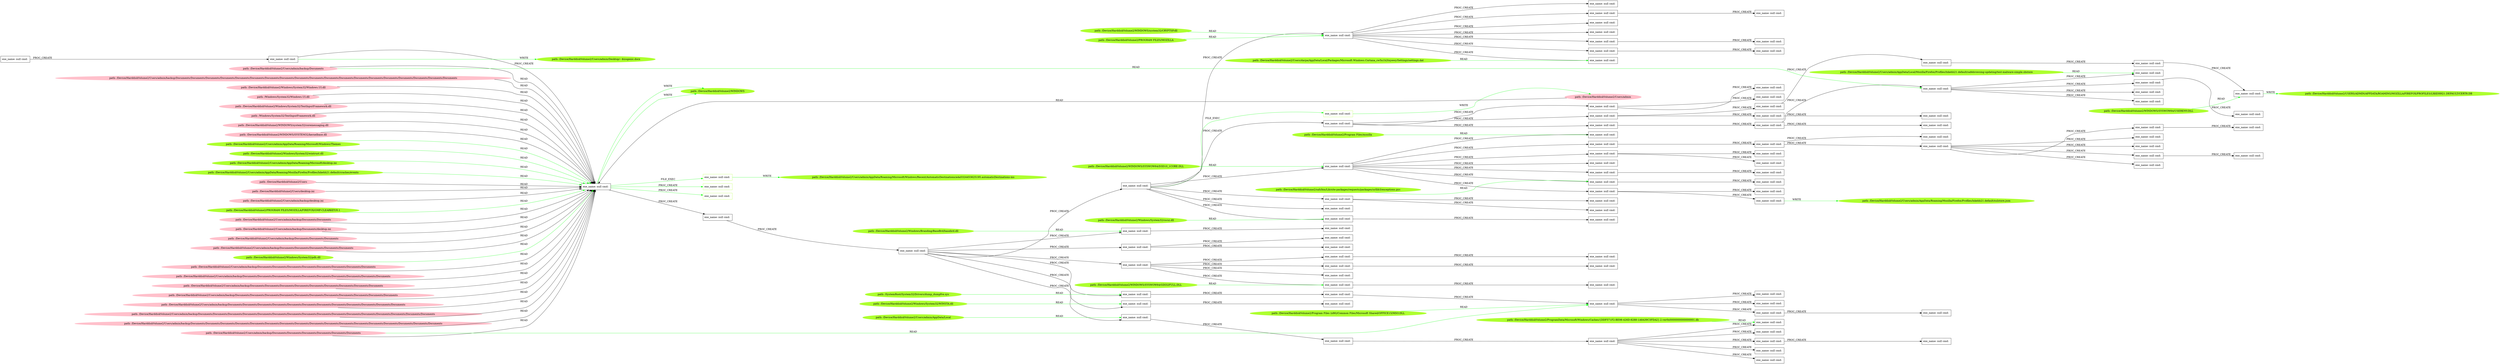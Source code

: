 digraph {
	rankdir=LR
	154 [label="exe_name: null cmd: " color=black shape=box style=solid]
	169 [label="exe_name: null cmd: " color=greenyellow shape=box style=solid]
	154 -> 169 [label=FILE_EXEC color=green]
	20 [label="exe_name: null cmd: " color=black shape=box style=solid]
	183 [label="exe_name: null cmd: " color=greenyellow shape=box style=solid]
	20 -> 183 [label=FILE_EXEC color=green]
	179 [label="path: /Device/HarddiskVolume2/Users/admin/AppData/Roaming/Microsoft/desktop.ini" color=greenyellow shape=oval style=filled]
	154 [label="exe_name: null cmd: " color=black shape=box style=solid]
	179 -> 154 [label=READ color=green]
	181 [label="path: /Device/HarddiskVolume2/Windows/Branding/BaseBrd/basebrd.dll" color=greenyellow shape=oval style=filled]
	38 [label="exe_name: null cmd: " color=black shape=box style=solid]
	181 -> 38 [label=READ color=green]
	144 [label="exe_name: null cmd: " color=black shape=box style=solid]
	155 [label="exe_name: null cmd: " color=black shape=box style=solid]
	144 -> 155 [label=PROC_CREATE color=black]
	155 [label="exe_name: null cmd: " color=black shape=box style=solid]
	154 [label="exe_name: null cmd: " color=black shape=box style=solid]
	155 -> 154 [label=PROC_CREATE color=black]
	129 [label="path: /Device/HarddiskVolume2/Users/admin" color=pink shape=oval style=filled]
	154 [label="exe_name: null cmd: " color=black shape=box style=solid]
	129 -> 154 [label=READ color=black]
	136 [label="path: /Device/HarddiskVolume2/Users" color=pink shape=oval style=filled]
	154 [label="exe_name: null cmd: " color=black shape=box style=solid]
	136 -> 154 [label=READ color=black]
	153 [label="path: /Device/HarddiskVolume2/Users/desktop.ini" color=pink shape=oval style=filled]
	154 [label="exe_name: null cmd: " color=black shape=box style=solid]
	153 -> 154 [label=READ color=black]
	133 [label="path: /Device/HarddiskVolume2/Users/admin/backup/desktop.ini" color=pink shape=oval style=filled]
	154 [label="exe_name: null cmd: " color=black shape=box style=solid]
	133 -> 154 [label=READ color=black]
	137 [label="path: /Device/HarddiskVolume2/Users/admin/backup/Documents" color=pink shape=oval style=filled]
	109 [label="exe_name: null cmd: " color=black shape=box style=solid]
	137 -> 109 [label=READ color=green]
	137 [label="path: /Device/HarddiskVolume2/Users/admin/backup/Documents" color=pink shape=oval style=filled]
	154 [label="exe_name: null cmd: " color=black shape=box style=solid]
	137 -> 154 [label=READ color=black]
	143 [label="path: /Device/HarddiskVolume2/Users/admin/backup/Documents/Documents" color=pink shape=oval style=filled]
	154 [label="exe_name: null cmd: " color=black shape=box style=solid]
	143 -> 154 [label=READ color=black]
	163 [label="path: /Device/HarddiskVolume2/Users/admin/backup/Documents/desktop.ini" color=pink shape=oval style=filled]
	154 [label="exe_name: null cmd: " color=black shape=box style=solid]
	163 -> 154 [label=READ color=black]
	147 [label="path: /Device/HarddiskVolume2/Users/admin/backup/Documents/Documents/Documents" color=pink shape=oval style=filled]
	154 [label="exe_name: null cmd: " color=black shape=box style=solid]
	147 -> 154 [label=READ color=black]
	139 [label="path: /Device/HarddiskVolume2/Users/admin/backup/Documents/Documents/Documents/Documents/Documents" color=pink shape=oval style=filled]
	154 [label="exe_name: null cmd: " color=black shape=box style=solid]
	139 -> 154 [label=READ color=black]
	145 [label="path: /Device/HarddiskVolume2/Users/admin/backup/Documents/Documents/Documents/Documents/Documents/Documents" color=pink shape=oval style=filled]
	154 [label="exe_name: null cmd: " color=black shape=box style=solid]
	145 -> 154 [label=READ color=black]
	145 [label="path: /Device/HarddiskVolume2/Users/admin/backup/Documents/Documents/Documents/Documents/Documents/Documents" color=pink shape=oval style=filled]
	16 [label="exe_name: null cmd: " color=black shape=box style=solid]
	145 -> 16 [label=READ color=green]
	146 [label="path: /Device/HarddiskVolume2/Users/admin/backup/Documents/Documents/Documents/Documents/Documents/Documents/Documents/Documents" color=pink shape=oval style=filled]
	154 [label="exe_name: null cmd: " color=black shape=box style=solid]
	146 -> 154 [label=READ color=black]
	152 [label="path: /Device/HarddiskVolume2/Users/admin/backup/Documents/Documents/Documents/Documents/Documents/Documents/Documents/Documents/Documents/Documents" color=pink shape=oval style=filled]
	154 [label="exe_name: null cmd: " color=black shape=box style=solid]
	152 -> 154 [label=READ color=black]
	162 [label="path: /Device/HarddiskVolume2/Users/admin/backup/Documents/Documents/Documents/Documents/Documents/Documents/Documents/Documents/Documents" color=pink shape=oval style=filled]
	154 [label="exe_name: null cmd: " color=black shape=box style=solid]
	162 -> 154 [label=READ color=black]
	130 [label="path: /Device/HarddiskVolume2/Users/admin/backup/Documents/Documents/Documents/Documents/Documents/Documents/Documents/Documents/Documents/Documents/Documents" color=pink shape=oval style=filled]
	154 [label="exe_name: null cmd: " color=black shape=box style=solid]
	130 -> 154 [label=READ color=black]
	149 [label="path: /Device/HarddiskVolume2/Users/admin/backup/Documents/Documents/Documents/Documents/Documents/Documents/Documents/Documents/Documents/Documents/Documents/Documents" color=pink shape=oval style=filled]
	154 [label="exe_name: null cmd: " color=black shape=box style=solid]
	149 -> 154 [label=READ color=black]
	135 [label="path: /Device/HarddiskVolume2/Users/admin/backup/Documents/Documents/Documents/Documents/Documents/Documents/Documents/Documents/Documents/Documents/Documents/Documents/Documents/Documents/Documents/Documents" color=pink shape=oval style=filled]
	154 [label="exe_name: null cmd: " color=black shape=box style=solid]
	135 -> 154 [label=READ color=black]
	131 [label="path: /Device/HarddiskVolume2/Users/admin/backup/Documents/Documents/Documents/Documents/Documents/Documents/Documents/Documents/Documents/Documents/Documents/Documents/Documents/Documents/Documents/Documents/Documents" color=pink shape=oval style=filled]
	154 [label="exe_name: null cmd: " color=black shape=box style=solid]
	131 -> 154 [label=READ color=black]
	158 [label="path: /Device/HarddiskVolume2/Users/admin/backup/Documents/Documents/Documents/Documents/Documents/Documents/Documents/Documents/Documents/Documents/Documents/Documents/Documents/Documents/Documents/Documents/Documents/Documents/Documents" color=pink shape=oval style=filled]
	154 [label="exe_name: null cmd: " color=black shape=box style=solid]
	158 -> 154 [label=READ color=black]
	132 [label="path: /Device/HarddiskVolume2/Windows/System32/Windows.UI.dll" color=pink shape=oval style=filled]
	154 [label="exe_name: null cmd: " color=black shape=box style=solid]
	132 -> 154 [label=READ color=black]
	126 [label="path: /Windows/System32/Windows.UI.dll" color=pink shape=oval style=filled]
	154 [label="exe_name: null cmd: " color=black shape=box style=solid]
	126 -> 154 [label=READ color=black]
	142 [label="path: /Device/HarddiskVolume2/Windows/System32/TextInputFramework.dll" color=pink shape=oval style=filled]
	154 [label="exe_name: null cmd: " color=black shape=box style=solid]
	142 -> 154 [label=READ color=black]
	160 [label="path: /Windows/System32/TextInputFramework.dll" color=pink shape=oval style=filled]
	154 [label="exe_name: null cmd: " color=black shape=box style=solid]
	160 -> 154 [label=READ color=black]
	156 [label="path: /Device/HarddiskVolume2/WINDOWS/system32/coremessaging.dll" color=pink shape=oval style=filled]
	154 [label="exe_name: null cmd: " color=black shape=box style=solid]
	156 -> 154 [label=READ color=black]
	127 [label="path: /Device/HarddiskVolume2/WINDOWS/SYSTEM32/kernelbase.dll" color=pink shape=oval style=filled]
	154 [label="exe_name: null cmd: " color=black shape=box style=solid]
	127 -> 154 [label=READ color=black]
	154 [label="exe_name: null cmd: " color=black shape=box style=solid]
	27 [label="exe_name: null cmd: " color=black shape=box style=solid]
	154 -> 27 [label=PROC_CREATE color=black]
	27 [label="exe_name: null cmd: " color=black shape=box style=solid]
	29 [label="exe_name: null cmd: " color=black shape=box style=solid]
	27 -> 29 [label=PROC_CREATE color=black]
	29 [label="exe_name: null cmd: " color=black shape=box style=solid]
	20 [label="exe_name: null cmd: " color=black shape=box style=solid]
	29 -> 20 [label=PROC_CREATE color=black]
	187 [label="path: /Device/HarddiskVolume2/WINDOWS/system32/CRYPTSP.dll" color=greenyellow shape=oval style=filled]
	42 [label="exe_name: null cmd: " color=black shape=box style=solid]
	187 -> 42 [label=READ color=green]
	20 [label="exe_name: null cmd: " color=black shape=box style=solid]
	43 [label="exe_name: null cmd: " color=black shape=box style=solid]
	20 -> 43 [label=PROC_CREATE color=black]
	43 [label="exe_name: null cmd: " color=black shape=box style=solid]
	106 [label="exe_name: null cmd: " color=black shape=box style=solid]
	43 -> 106 [label=PROC_CREATE color=black]
	172 [label="path: /Device/HarddiskVolume2/Users/admin/AppData/Roaming/Microsoft/Windows/Themes" color=greenyellow shape=oval style=filled]
	154 [label="exe_name: null cmd: " color=black shape=box style=solid]
	172 -> 154 [label=READ color=green]
	29 [label="exe_name: null cmd: " color=black shape=box style=solid]
	41 [label="exe_name: null cmd: " color=black shape=box style=solid]
	29 -> 41 [label=PROC_CREATE color=black]
	29 [label="exe_name: null cmd: " color=black shape=box style=solid]
	22 [label="exe_name: null cmd: " color=black shape=box style=solid]
	29 -> 22 [label=PROC_CREATE color=black]
	41 [label="exe_name: null cmd: " color=black shape=box style=solid]
	74 [label="exe_name: null cmd: " color=black shape=box style=solid]
	41 -> 74 [label=PROC_CREATE color=black]
	22 [label="exe_name: null cmd: " color=black shape=box style=solid]
	53 [label="exe_name: null cmd: " color=black shape=box style=solid]
	22 -> 53 [label=PROC_CREATE color=black]
	22 [label="exe_name: null cmd: " color=black shape=box style=solid]
	52 [label="exe_name: null cmd: " color=black shape=box style=solid]
	22 -> 52 [label=PROC_CREATE color=black]
	74 [label="exe_name: null cmd: " color=black shape=box style=solid]
	16 [label="exe_name: null cmd: " color=black shape=box style=solid]
	74 -> 16 [label=PROC_CREATE color=black]
	16 [label="exe_name: null cmd: " color=black shape=box style=solid]
	94 [label="exe_name: null cmd: " color=black shape=box style=solid]
	16 -> 94 [label=PROC_CREATE color=black]
	94 [label="exe_name: null cmd: " color=black shape=box style=solid]
	3 [label="exe_name: null cmd: " color=black shape=box style=solid]
	94 -> 3 [label=PROC_CREATE color=black]
	16 [label="exe_name: null cmd: " color=black shape=box style=solid]
	93 [label="exe_name: null cmd: " color=black shape=box style=solid]
	16 -> 93 [label=PROC_CREATE color=black]
	16 [label="exe_name: null cmd: " color=black shape=box style=solid]
	80 [label="exe_name: null cmd: " color=black shape=box style=solid]
	16 -> 80 [label=PROC_CREATE color=black]
	194 [label="path: /Device/HarddiskVolume2/Program Files/mozilla" color=greenyellow shape=oval style=filled]
	125 [label="exe_name: null cmd: " color=black shape=box style=solid]
	194 -> 125 [label=READ color=green]
	20 [label="exe_name: null cmd: " color=black shape=box style=solid]
	44 [label="exe_name: null cmd: " color=black shape=box style=solid]
	20 -> 44 [label=PROC_CREATE color=black]
	44 [label="exe_name: null cmd: " color=black shape=box style=solid]
	120 [label="exe_name: null cmd: " color=black shape=box style=solid]
	44 -> 120 [label=PROC_CREATE color=black]
	20 [label="exe_name: null cmd: " color=black shape=box style=solid]
	45 [label="exe_name: null cmd: " color=black shape=box style=solid]
	20 -> 45 [label=PROC_CREATE color=black]
	44 [label="exe_name: null cmd: " color=black shape=box style=solid]
	123 [label="exe_name: null cmd: " color=black shape=box style=solid]
	44 -> 123 [label=PROC_CREATE color=black]
	20 [label="exe_name: null cmd: " color=black shape=box style=solid]
	42 [label="exe_name: null cmd: " color=black shape=box style=solid]
	20 -> 42 [label=PROC_CREATE color=black]
	42 [label="exe_name: null cmd: " color=black shape=box style=solid]
	90 [label="exe_name: null cmd: " color=black shape=box style=solid]
	42 -> 90 [label=PROC_CREATE color=black]
	42 [label="exe_name: null cmd: " color=black shape=box style=solid]
	104 [label="exe_name: null cmd: " color=black shape=box style=solid]
	42 -> 104 [label=PROC_CREATE color=black]
	190 [label="path: /Device/HarddiskVolume2/WINDOWS/SYSWOW64/D3D10_1CORE.DLL" color=greenyellow shape=oval style=filled]
	46 [label="exe_name: null cmd: " color=black shape=box style=solid]
	190 -> 46 [label=READ color=green]
	200 [label="path: /Device/HarddiskVolume2/WINDOWS/SYSWOW64/USERENV.DLL" color=greenyellow shape=oval style=filled]
	121 [label="exe_name: null cmd: " color=black shape=box style=solid]
	200 -> 121 [label=READ color=green]
	29 [label="exe_name: null cmd: " color=black shape=box style=solid]
	32 [label="exe_name: null cmd: " color=black shape=box style=solid]
	29 -> 32 [label=PROC_CREATE color=black]
	29 [label="exe_name: null cmd: " color=black shape=box style=solid]
	23 [label="exe_name: null cmd: " color=black shape=box style=solid]
	29 -> 23 [label=PROC_CREATE color=black]
	32 [label="exe_name: null cmd: " color=black shape=box style=solid]
	54 [label="exe_name: null cmd: " color=black shape=box style=solid]
	32 -> 54 [label=PROC_CREATE color=black]
	23 [label="exe_name: null cmd: " color=black shape=box style=solid]
	56 [label="exe_name: null cmd: " color=black shape=box style=solid]
	23 -> 56 [label=PROC_CREATE color=black]
	54 [label="exe_name: null cmd: " color=black shape=box style=solid]
	122 [label="exe_name: null cmd: " color=black shape=box style=solid]
	54 -> 122 [label=PROC_CREATE color=black]
	122 [label="exe_name: null cmd: " color=black shape=box style=solid]
	71 [label="exe_name: null cmd: " color=black shape=box style=solid]
	122 -> 71 [label=PROC_CREATE color=black]
	122 [label="exe_name: null cmd: " color=black shape=box style=solid]
	78 [label="exe_name: null cmd: " color=black shape=box style=solid]
	122 -> 78 [label=PROC_CREATE color=black]
	122 [label="exe_name: null cmd: " color=black shape=box style=solid]
	70 [label="exe_name: null cmd: " color=black shape=box style=solid]
	122 -> 70 [label=PROC_CREATE color=black]
	122 [label="exe_name: null cmd: " color=black shape=box style=solid]
	79 [label="exe_name: null cmd: " color=black shape=box style=solid]
	122 -> 79 [label=PROC_CREATE color=black]
	122 [label="exe_name: null cmd: " color=black shape=box style=solid]
	77 [label="exe_name: null cmd: " color=black shape=box style=solid]
	122 -> 77 [label=PROC_CREATE color=black]
	77 [label="exe_name: null cmd: " color=black shape=box style=solid]
	2 [label="exe_name: null cmd: " color=black shape=box style=solid]
	77 -> 2 [label=PROC_CREATE color=black]
	42 [label="exe_name: null cmd: " color=black shape=box style=solid]
	91 [label="exe_name: null cmd: " color=black shape=box style=solid]
	42 -> 91 [label=PROC_CREATE color=black]
	29 [label="exe_name: null cmd: " color=black shape=box style=solid]
	38 [label="exe_name: null cmd: " color=black shape=box style=solid]
	29 -> 38 [label=PROC_CREATE color=black]
	38 [label="exe_name: null cmd: " color=black shape=box style=solid]
	73 [label="exe_name: null cmd: " color=black shape=box style=solid]
	38 -> 73 [label=PROC_CREATE color=black]
	29 [label="exe_name: null cmd: " color=black shape=box style=solid]
	35 [label="exe_name: null cmd: " color=black shape=box style=solid]
	29 -> 35 [label=PROC_CREATE color=black]
	42 [label="exe_name: null cmd: " color=black shape=box style=solid]
	88 [label="exe_name: null cmd: " color=black shape=box style=solid]
	42 -> 88 [label=PROC_CREATE color=black]
	88 [label="exe_name: null cmd: " color=black shape=box style=solid]
	37 [label="exe_name: null cmd: " color=black shape=box style=solid]
	88 -> 37 [label=PROC_CREATE color=black]
	35 [label="exe_name: null cmd: " color=black shape=box style=solid]
	64 [label="exe_name: null cmd: " color=black shape=box style=solid]
	35 -> 64 [label=PROC_CREATE color=black]
	35 [label="exe_name: null cmd: " color=black shape=box style=solid]
	65 [label="exe_name: null cmd: " color=black shape=box style=solid]
	35 -> 65 [label=PROC_CREATE color=black]
	64 [label="exe_name: null cmd: " color=black shape=box style=solid]
	9 [label="exe_name: null cmd: " color=black shape=box style=solid]
	64 -> 9 [label=PROC_CREATE color=black]
	35 [label="exe_name: null cmd: " color=black shape=box style=solid]
	66 [label="exe_name: null cmd: " color=black shape=box style=solid]
	35 -> 66 [label=PROC_CREATE color=black]
	66 [label="exe_name: null cmd: " color=black shape=box style=solid]
	13 [label="exe_name: null cmd: " color=black shape=box style=solid]
	66 -> 13 [label=PROC_CREATE color=black]
	42 [label="exe_name: null cmd: " color=black shape=box style=solid]
	103 [label="exe_name: null cmd: " color=black shape=box style=solid]
	42 -> 103 [label=PROC_CREATE color=black]
	103 [label="exe_name: null cmd: " color=black shape=box style=solid]
	34 [label="exe_name: null cmd: " color=black shape=box style=solid]
	103 -> 34 [label=PROC_CREATE color=black]
	195 [label="path: /Device/HarddiskVolume2/salt/bin/Lib/site-packages/requests/packages/urllib3/exceptions.pyc" color=greenyellow shape=oval style=filled]
	18 [label="exe_name: null cmd: " color=black shape=box style=solid]
	195 -> 18 [label=READ color=green]
	35 [label="exe_name: null cmd: " color=black shape=box style=solid]
	63 [label="exe_name: null cmd: " color=black shape=box style=solid]
	35 -> 63 [label=PROC_CREATE color=black]
	42 [label="exe_name: null cmd: " color=black shape=box style=solid]
	101 [label="exe_name: null cmd: " color=black shape=box style=solid]
	42 -> 101 [label=PROC_CREATE color=black]
	63 [label="exe_name: null cmd: " color=black shape=box style=solid]
	6 [label="exe_name: null cmd: " color=black shape=box style=solid]
	63 -> 6 [label=PROC_CREATE color=black]
	42 [label="exe_name: null cmd: " color=black shape=box style=solid]
	86 [label="exe_name: null cmd: " color=black shape=box style=solid]
	42 -> 86 [label=PROC_CREATE color=black]
	86 [label="exe_name: null cmd: " color=black shape=box style=solid]
	31 [label="exe_name: null cmd: " color=black shape=box style=solid]
	86 -> 31 [label=PROC_CREATE color=black]
	20 [label="exe_name: null cmd: " color=black shape=box style=solid]
	25 [label="exe_name: null cmd: " color=black shape=box style=solid]
	20 -> 25 [label=PROC_CREATE color=black]
	25 [label="exe_name: null cmd: " color=black shape=box style=solid]
	117 [label="exe_name: null cmd: " color=black shape=box style=solid]
	25 -> 117 [label=PROC_CREATE color=black]
	117 [label="exe_name: null cmd: " color=black shape=box style=solid]
	67 [label="exe_name: null cmd: " color=black shape=box style=solid]
	117 -> 67 [label=PROC_CREATE color=black]
	117 [label="exe_name: null cmd: " color=black shape=box style=solid]
	61 [label="exe_name: null cmd: " color=black shape=box style=solid]
	117 -> 61 [label=PROC_CREATE color=black]
	25 [label="exe_name: null cmd: " color=black shape=box style=solid]
	115 [label="exe_name: null cmd: " color=black shape=box style=solid]
	25 -> 115 [label=PROC_CREATE color=black]
	115 [label="exe_name: null cmd: " color=black shape=box style=solid]
	60 [label="exe_name: null cmd: " color=black shape=box style=solid]
	115 -> 60 [label=PROC_CREATE color=black]
	60 [label="exe_name: null cmd: " color=black shape=box style=solid]
	108 [label="exe_name: null cmd: " color=black shape=box style=solid]
	60 -> 108 [label=PROC_CREATE color=black]
	60 [label="exe_name: null cmd: " color=black shape=box style=solid]
	109 [label="exe_name: null cmd: " color=black shape=box style=solid]
	60 -> 109 [label=PROC_CREATE color=black]
	109 [label="exe_name: null cmd: " color=black shape=box style=solid]
	99 [label="exe_name: null cmd: " color=black shape=box style=solid]
	109 -> 99 [label=PROC_CREATE color=black]
	99 [label="exe_name: null cmd: " color=black shape=box style=solid]
	116 [label="exe_name: null cmd: " color=black shape=box style=solid]
	99 -> 116 [label=PROC_CREATE color=black]
	109 [label="exe_name: null cmd: " color=black shape=box style=solid]
	87 [label="exe_name: null cmd: " color=black shape=box style=solid]
	109 -> 87 [label=PROC_CREATE color=black]
	109 [label="exe_name: null cmd: " color=black shape=box style=solid]
	98 [label="exe_name: null cmd: " color=black shape=box style=solid]
	109 -> 98 [label=PROC_CREATE color=black]
	109 [label="exe_name: null cmd: " color=black shape=box style=solid]
	100 [label="exe_name: null cmd: " color=black shape=box style=solid]
	109 -> 100 [label=PROC_CREATE color=black]
	20 [label="exe_name: null cmd: " color=black shape=box style=solid]
	46 [label="exe_name: null cmd: " color=black shape=box style=solid]
	20 -> 46 [label=PROC_CREATE color=black]
	46 [label="exe_name: null cmd: " color=black shape=box style=solid]
	112 [label="exe_name: null cmd: " color=black shape=box style=solid]
	46 -> 112 [label=PROC_CREATE color=black]
	112 [label="exe_name: null cmd: " color=black shape=box style=solid]
	49 [label="exe_name: null cmd: " color=black shape=box style=solid]
	112 -> 49 [label=PROC_CREATE color=black]
	46 [label="exe_name: null cmd: " color=black shape=box style=solid]
	17 [label="exe_name: null cmd: " color=black shape=box style=solid]
	46 -> 17 [label=PROC_CREATE color=black]
	112 [label="exe_name: null cmd: " color=black shape=box style=solid]
	48 [label="exe_name: null cmd: " color=black shape=box style=solid]
	112 -> 48 [label=PROC_CREATE color=black]
	46 [label="exe_name: null cmd: " color=black shape=box style=solid]
	21 [label="exe_name: null cmd: " color=black shape=box style=solid]
	46 -> 21 [label=PROC_CREATE color=black]
	46 [label="exe_name: null cmd: " color=black shape=box style=solid]
	14 [label="exe_name: null cmd: " color=black shape=box style=solid]
	46 -> 14 [label=PROC_CREATE color=black]
	21 [label="exe_name: null cmd: " color=black shape=box style=solid]
	47 [label="exe_name: null cmd: " color=black shape=box style=solid]
	21 -> 47 [label=PROC_CREATE color=black]
	47 [label="exe_name: null cmd: " color=black shape=box style=solid]
	97 [label="exe_name: null cmd: " color=black shape=box style=solid]
	47 -> 97 [label=PROC_CREATE color=black]
	14 [label="exe_name: null cmd: " color=black shape=box style=solid]
	50 [label="exe_name: null cmd: " color=black shape=box style=solid]
	14 -> 50 [label=PROC_CREATE color=black]
	47 [label="exe_name: null cmd: " color=black shape=box style=solid]
	95 [label="exe_name: null cmd: " color=black shape=box style=solid]
	47 -> 95 [label=PROC_CREATE color=black]
	95 [label="exe_name: null cmd: " color=black shape=box style=solid]
	84 [label="exe_name: null cmd: " color=black shape=box style=solid]
	95 -> 84 [label=PROC_CREATE color=black]
	84 [label="exe_name: null cmd: " color=black shape=box style=solid]
	114 [label="exe_name: null cmd: " color=black shape=box style=solid]
	84 -> 114 [label=PROC_CREATE color=black]
	95 [label="exe_name: null cmd: " color=black shape=box style=solid]
	81 [label="exe_name: null cmd: " color=black shape=box style=solid]
	95 -> 81 [label=PROC_CREATE color=black]
	95 [label="exe_name: null cmd: " color=black shape=box style=solid]
	85 [label="exe_name: null cmd: " color=black shape=box style=solid]
	95 -> 85 [label=PROC_CREATE color=black]
	95 [label="exe_name: null cmd: " color=black shape=box style=solid]
	7 [label="exe_name: null cmd: " color=black shape=box style=solid]
	95 -> 7 [label=PROC_CREATE color=black]
	95 [label="exe_name: null cmd: " color=black shape=box style=solid]
	83 [label="exe_name: null cmd: " color=black shape=box style=solid]
	95 -> 83 [label=PROC_CREATE color=black]
	83 [label="exe_name: null cmd: " color=black shape=box style=solid]
	111 [label="exe_name: null cmd: " color=black shape=box style=solid]
	83 -> 111 [label=PROC_CREATE color=black]
	46 [label="exe_name: null cmd: " color=black shape=box style=solid]
	18 [label="exe_name: null cmd: " color=black shape=box style=solid]
	46 -> 18 [label=PROC_CREATE color=black]
	18 [label="exe_name: null cmd: " color=black shape=box style=solid]
	57 [label="exe_name: null cmd: " color=black shape=box style=solid]
	18 -> 57 [label=PROC_CREATE color=black]
	25 [label="exe_name: null cmd: " color=black shape=box style=solid]
	119 [label="exe_name: null cmd: " color=black shape=box style=solid]
	25 -> 119 [label=PROC_CREATE color=black]
	119 [label="exe_name: null cmd: " color=black shape=box style=solid]
	68 [label="exe_name: null cmd: " color=black shape=box style=solid]
	119 -> 68 [label=PROC_CREATE color=black]
	68 [label="exe_name: null cmd: " color=black shape=box style=solid]
	110 [label="exe_name: null cmd: " color=black shape=box style=solid]
	68 -> 110 [label=PROC_CREATE color=black]
	110 [label="exe_name: null cmd: " color=black shape=box style=solid]
	102 [label="exe_name: null cmd: " color=black shape=box style=solid]
	110 -> 102 [label=PROC_CREATE color=black]
	102 [label="exe_name: null cmd: " color=black shape=box style=solid]
	121 [label="exe_name: null cmd: " color=black shape=box style=solid]
	102 -> 121 [label=PROC_CREATE color=black]
	46 [label="exe_name: null cmd: " color=black shape=box style=solid]
	19 [label="exe_name: null cmd: " color=black shape=box style=solid]
	46 -> 19 [label=PROC_CREATE color=black]
	19 [label="exe_name: null cmd: " color=black shape=box style=solid]
	59 [label="exe_name: null cmd: " color=black shape=box style=solid]
	19 -> 59 [label=PROC_CREATE color=black]
	19 [label="exe_name: null cmd: " color=black shape=box style=solid]
	58 [label="exe_name: null cmd: " color=black shape=box style=solid]
	19 -> 58 [label=PROC_CREATE color=black]
	119 [label="exe_name: null cmd: " color=black shape=box style=solid]
	69 [label="exe_name: null cmd: " color=black shape=box style=solid]
	119 -> 69 [label=PROC_CREATE color=black]
	46 [label="exe_name: null cmd: " color=black shape=box style=solid]
	125 [label="exe_name: null cmd: " color=black shape=box style=solid]
	46 -> 125 [label=PROC_CREATE color=black]
	69 [label="exe_name: null cmd: " color=black shape=box style=solid]
	113 [label="exe_name: null cmd: " color=black shape=box style=solid]
	69 -> 113 [label=PROC_CREATE color=black]
	193 [label="path: /Device/HarddiskVolume2/Users/darpa/AppData/Local/Packages/Microsoft.Windows.Cortana_cw5n1h2txyewy/Settings/settings.dat" color=greenyellow shape=oval style=filled]
	90 [label="exe_name: null cmd: " color=black shape=box style=solid]
	193 -> 90 [label=READ color=green]
	196 [label="path: /Device/HarddiskVolume2/ProgramData/Microsoft/Windows/Caches/{DDF571F2-BE98-426D-8288-1A9A39C3FDA2}.2.ver0x0000000000000001.db" color=greenyellow shape=oval style=filled]
	71 [label="exe_name: null cmd: " color=black shape=box style=solid]
	196 -> 71 [label=READ color=green]
	189 [label="path: /Device/HarddiskVolume2/Windows/System32/cscui.dll" color=greenyellow shape=oval style=filled]
	43 [label="exe_name: null cmd: " color=black shape=box style=solid]
	189 -> 43 [label=READ color=green]
	182 [label="path: /SystemRoot/System32/Drivers/dump_dumpfve.sys" color=greenyellow shape=oval style=filled]
	41 [label="exe_name: null cmd: " color=black shape=box style=solid]
	182 -> 41 [label=READ color=green]
	154 [label="exe_name: null cmd: " color=black shape=box style=solid]
	168 [label="path: /Device/HarddiskVolume2/WINDOWS" color=greenyellow shape=oval style=filled]
	154 -> 168 [label=WRITE color=green]
	186 [label="path: /Device/HarddiskVolume2/WINDOWS/SYSWOW64/GDI32FULL.DLL" color=greenyellow shape=oval style=filled]
	64 [label="exe_name: null cmd: " color=black shape=box style=solid]
	186 -> 64 [label=READ color=green]
	176 [label="path: /Device/HarddiskVolume2/Windows/System32/wintrust.dll" color=greenyellow shape=oval style=filled]
	154 [label="exe_name: null cmd: " color=black shape=box style=solid]
	176 -> 154 [label=READ color=green]
	185 [label="path: /Device/HarddiskVolume2/Windows/System32/WINSTA.dll" color=greenyellow shape=oval style=filled]
	23 [label="exe_name: null cmd: " color=black shape=box style=solid]
	185 -> 23 [label=READ color=green]
	154 [label="exe_name: null cmd: " color=black shape=box style=solid]
	168 [label="path: /Device/HarddiskVolume2/WINDOWS" color=greenyellow shape=oval style=filled]
	154 -> 168 [label=WRITE color=green]
	58 [label="exe_name: null cmd: " color=black shape=box style=solid]
	197 [label="path: /Device/HarddiskVolume2/Users/admin/AppData/Roaming/Mozilla/Firefox/Profiles/lxkehh21.default/xulstore.json" color=greenyellow shape=oval style=filled]
	58 -> 197 [label=WRITE color=green]
	192 [label="path: /Device/HarddiskVolume2/Program Files (x86)/Common Files/Microsoft Shared/OFFICE15/MSO.DLL" color=greenyellow shape=oval style=filled]
	16 [label="exe_name: null cmd: " color=black shape=box style=solid]
	192 -> 16 [label=READ color=green]
	155 [label="exe_name: null cmd: " color=black shape=box style=solid]
	167 [label="path: /Device/HarddiskVolume2/Users/admin/Desktop/~$izogenic.docx" color=greenyellow shape=oval style=filled]
	155 -> 167 [label=WRITE color=green]
	175 [label="path: /Device/HarddiskVolume2/Users/admin/AppData/Roaming/Mozilla/Firefox/Profiles/lxkehh21.default/crashes/events" color=greenyellow shape=oval style=filled]
	154 [label="exe_name: null cmd: " color=black shape=box style=solid]
	175 -> 154 [label=READ color=green]
	154 [label="exe_name: null cmd: " color=black shape=box style=solid]
	174 [label="exe_name: null cmd: " color=greenyellow shape=box style=solid]
	154 -> 174 [label=PROC_CREATE color=green]
	154 [label="exe_name: null cmd: " color=black shape=box style=solid]
	178 [label="exe_name: null cmd: " color=greenyellow shape=box style=solid]
	154 -> 178 [label=PROC_CREATE color=green]
	183 [label="exe_name: null cmd: " color=greenyellow shape=box style=solid]
	129 [label="path: /Device/HarddiskVolume2/Users/admin" color=pink shape=oval style=filled]
	183 -> 129 [label=WRITE color=green]
	121 [label="exe_name: null cmd: " color=black shape=box style=solid]
	201 [label="path: /Device/HarddiskVolume2/USERS/ADMIN/APPDATA/ROAMING/MOZILLA/FIREFOX/PROFILES/LXKEHH21.DEFAULT/CERT8.DB" color=greenyellow shape=oval style=filled]
	121 -> 201 [label=WRITE color=green]
	169 [label="exe_name: null cmd: " color=greenyellow shape=box style=solid]
	170 [label="path: /Device/HarddiskVolume2/Users/admin/AppData/Roaming/Microsoft/Windows/Recent/AutomaticDestinations/a4a5324453625195.automaticDestinations-ms" color=greenyellow shape=oval style=filled]
	169 -> 170 [label=WRITE color=green]
	177 [label="path: /Device/HarddiskVolume2/PROGRAM FILES/MOZILLA/FIREFOX/GMP-CLEARKEY/0.1" color=greenyellow shape=oval style=filled]
	154 [label="exe_name: null cmd: " color=black shape=box style=solid]
	177 -> 154 [label=READ color=green]
	199 [label="path: /Device/HarddiskVolume2/Users/admin/AppData/Local/Mozilla/Firefox/Profiles/lxkehh21.default/safebrowsing-updating/test-malware-simple.sbstore" color=greenyellow shape=oval style=filled]
	100 [label="exe_name: null cmd: " color=black shape=box style=solid]
	199 -> 100 [label=READ color=green]
	173 [label="path: /Device/HarddiskVolume2/Windows/System32/pdh.dll" color=greenyellow shape=oval style=filled]
	154 [label="exe_name: null cmd: " color=black shape=box style=solid]
	173 -> 154 [label=READ color=green]
	180 [label="path: /Device/HarddiskVolume2/Users/admin/AppData/Local" color=greenyellow shape=oval style=filled]
	32 [label="exe_name: null cmd: " color=black shape=box style=solid]
	180 -> 32 [label=READ color=green]
	188 [label="path: /Device/HarddiskVolume2/PROGRAM FILES/MOZILLA" color=greenyellow shape=oval style=filled]
	42 [label="exe_name: null cmd: " color=black shape=box style=solid]
	188 -> 42 [label=READ color=green]
}
